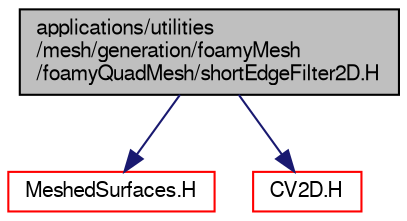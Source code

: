 digraph "applications/utilities/mesh/generation/foamyMesh/foamyQuadMesh/shortEdgeFilter2D.H"
{
  bgcolor="transparent";
  edge [fontname="FreeSans",fontsize="10",labelfontname="FreeSans",labelfontsize="10"];
  node [fontname="FreeSans",fontsize="10",shape=record];
  Node1 [label="applications/utilities\l/mesh/generation/foamyMesh\l/foamyQuadMesh/shortEdgeFilter2D.H",height=0.2,width=0.4,color="black", fillcolor="grey75", style="filled" fontcolor="black"];
  Node1 -> Node2 [color="midnightblue",fontsize="10",style="solid",fontname="FreeSans"];
  Node2 [label="MeshedSurfaces.H",height=0.2,width=0.4,color="red",URL="$a09335.html"];
  Node1 -> Node3 [color="midnightblue",fontsize="10",style="solid",fontname="FreeSans"];
  Node3 [label="CV2D.H",height=0.2,width=0.4,color="red",URL="$a03727.html"];
}
